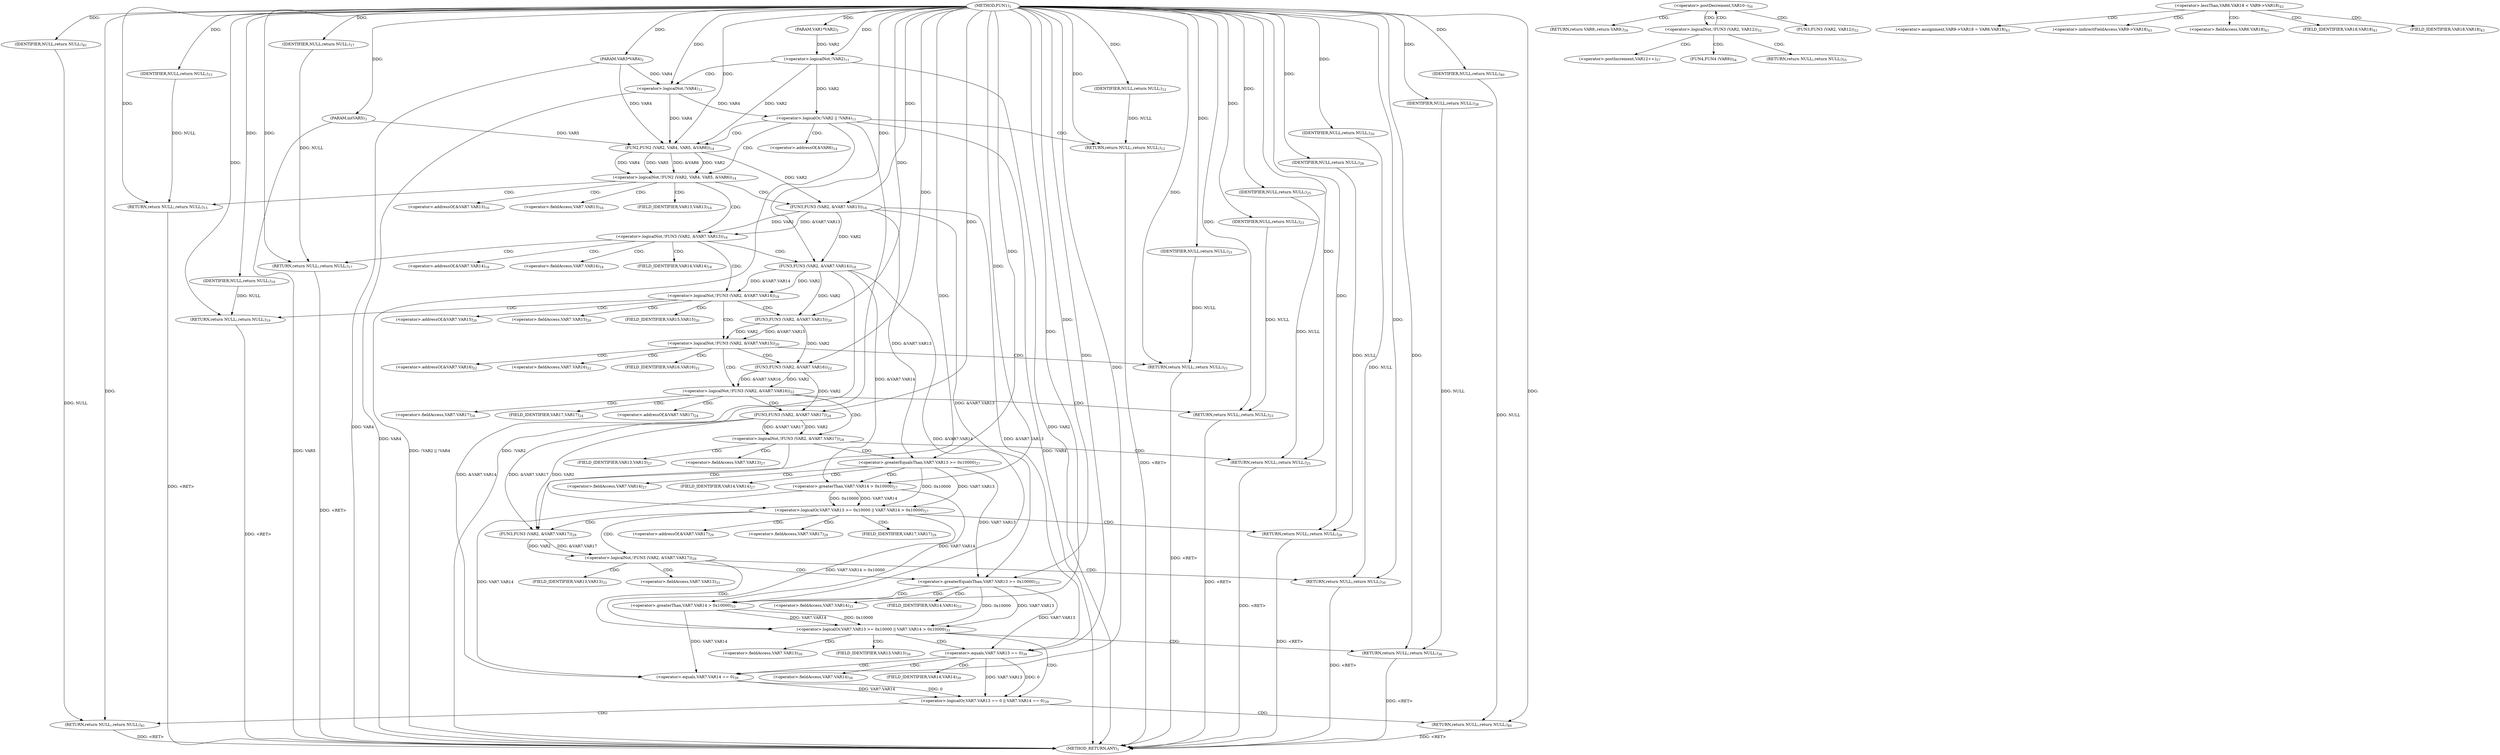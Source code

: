 digraph "FUN1" {  
"8" [label = <(METHOD,FUN1)<SUB>1</SUB>> ]
"227" [label = <(METHOD_RETURN,ANY)<SUB>1</SUB>> ]
"9" [label = <(PARAM,VAR1		*VAR2)<SUB>1</SUB>> ]
"10" [label = <(PARAM,VAR3	*VAR4)<SUB>2</SUB>> ]
"11" [label = <(PARAM,int			VAR5)<SUB>3</SUB>> ]
"149" [label = <(RETURN,return NULL;,return NULL;)<SUB>41</SUB>> ]
"19" [label = <(&lt;operator&gt;.logicalOr,!VAR2 || !VAR4)<SUB>11</SUB>> ]
"28" [label = <(&lt;operator&gt;.logicalNot,!FUN2 (VAR2, VAR4, VAR5, &amp;VAR6))<SUB>14</SUB>> ]
"39" [label = <(&lt;operator&gt;.logicalNot,!FUN3 (VAR2, &amp;VAR7.VAR13))<SUB>16</SUB>> ]
"50" [label = <(&lt;operator&gt;.logicalNot,!FUN3 (VAR2, &amp;VAR7.VAR14))<SUB>18</SUB>> ]
"61" [label = <(&lt;operator&gt;.logicalNot,!FUN3 (VAR2, &amp;VAR7.VAR15))<SUB>20</SUB>> ]
"72" [label = <(&lt;operator&gt;.logicalNot,!FUN3 (VAR2, &amp;VAR7.VAR16))<SUB>22</SUB>> ]
"83" [label = <(&lt;operator&gt;.logicalNot,!FUN3 (VAR2, &amp;VAR7.VAR17))<SUB>24</SUB>> ]
"94" [label = <(&lt;operator&gt;.logicalOr,VAR7.VAR13 &gt;= 0x10000 || VAR7.VAR14 &gt; 0x10000)<SUB>27</SUB>> ]
"109" [label = <(&lt;operator&gt;.logicalNot,!FUN3 (VAR2, &amp;VAR7.VAR17))<SUB>29</SUB>> ]
"120" [label = <(&lt;operator&gt;.logicalOr,VAR7.VAR13 &gt;= 0x10000 || VAR7.VAR14 &gt; 0x10000)<SUB>33</SUB>> ]
"135" [label = <(&lt;operator&gt;.logicalOr,VAR7.VAR13 == 0 || VAR7.VAR14 == 0)<SUB>39</SUB>> ]
"150" [label = <(IDENTIFIER,NULL,return NULL;)<SUB>41</SUB>> ]
"25" [label = <(RETURN,return NULL;,return NULL;)<SUB>12</SUB>> ]
"36" [label = <(RETURN,return NULL;,return NULL;)<SUB>15</SUB>> ]
"47" [label = <(RETURN,return NULL;,return NULL;)<SUB>17</SUB>> ]
"58" [label = <(RETURN,return NULL;,return NULL;)<SUB>19</SUB>> ]
"69" [label = <(RETURN,return NULL;,return NULL;)<SUB>21</SUB>> ]
"80" [label = <(RETURN,return NULL;,return NULL;)<SUB>23</SUB>> ]
"91" [label = <(RETURN,return NULL;,return NULL;)<SUB>25</SUB>> ]
"106" [label = <(RETURN,return NULL;,return NULL;)<SUB>28</SUB>> ]
"117" [label = <(RETURN,return NULL;,return NULL;)<SUB>30</SUB>> ]
"132" [label = <(RETURN,return NULL;,return NULL;)<SUB>38</SUB>> ]
"147" [label = <(RETURN,return NULL;,return NULL;)<SUB>40</SUB>> ]
"20" [label = <(&lt;operator&gt;.logicalNot,!VAR2)<SUB>11</SUB>> ]
"22" [label = <(&lt;operator&gt;.logicalNot,!VAR4)<SUB>11</SUB>> ]
"26" [label = <(IDENTIFIER,NULL,return NULL;)<SUB>12</SUB>> ]
"29" [label = <(FUN2,FUN2 (VAR2, VAR4, VAR5, &amp;VAR6))<SUB>14</SUB>> ]
"37" [label = <(IDENTIFIER,NULL,return NULL;)<SUB>15</SUB>> ]
"40" [label = <(FUN3,FUN3 (VAR2, &amp;VAR7.VAR13))<SUB>16</SUB>> ]
"48" [label = <(IDENTIFIER,NULL,return NULL;)<SUB>17</SUB>> ]
"51" [label = <(FUN3,FUN3 (VAR2, &amp;VAR7.VAR14))<SUB>18</SUB>> ]
"59" [label = <(IDENTIFIER,NULL,return NULL;)<SUB>19</SUB>> ]
"62" [label = <(FUN3,FUN3 (VAR2, &amp;VAR7.VAR15))<SUB>20</SUB>> ]
"70" [label = <(IDENTIFIER,NULL,return NULL;)<SUB>21</SUB>> ]
"73" [label = <(FUN3,FUN3 (VAR2, &amp;VAR7.VAR16))<SUB>22</SUB>> ]
"81" [label = <(IDENTIFIER,NULL,return NULL;)<SUB>23</SUB>> ]
"84" [label = <(FUN3,FUN3 (VAR2, &amp;VAR7.VAR17))<SUB>24</SUB>> ]
"92" [label = <(IDENTIFIER,NULL,return NULL;)<SUB>25</SUB>> ]
"95" [label = <(&lt;operator&gt;.greaterEqualsThan,VAR7.VAR13 &gt;= 0x10000)<SUB>27</SUB>> ]
"100" [label = <(&lt;operator&gt;.greaterThan,VAR7.VAR14 &gt; 0x10000)<SUB>27</SUB>> ]
"107" [label = <(IDENTIFIER,NULL,return NULL;)<SUB>28</SUB>> ]
"110" [label = <(FUN3,FUN3 (VAR2, &amp;VAR7.VAR17))<SUB>29</SUB>> ]
"118" [label = <(IDENTIFIER,NULL,return NULL;)<SUB>30</SUB>> ]
"121" [label = <(&lt;operator&gt;.greaterEqualsThan,VAR7.VAR13 &gt;= 0x10000)<SUB>33</SUB>> ]
"126" [label = <(&lt;operator&gt;.greaterThan,VAR7.VAR14 &gt; 0x10000)<SUB>33</SUB>> ]
"133" [label = <(IDENTIFIER,NULL,return NULL;)<SUB>38</SUB>> ]
"136" [label = <(&lt;operator&gt;.equals,VAR7.VAR13 == 0)<SUB>39</SUB>> ]
"141" [label = <(&lt;operator&gt;.equals,VAR7.VAR14 == 0)<SUB>39</SUB>> ]
"148" [label = <(IDENTIFIER,NULL,return NULL;)<SUB>40</SUB>> ]
"225" [label = <(RETURN,return VAR9;,return VAR9;)<SUB>59</SUB>> ]
"152" [label = <(&lt;operator&gt;.lessThan,VAR6.VAR18 &lt; VAR9-&gt;VAR18)<SUB>42</SUB>> ]
"210" [label = <(&lt;operator&gt;.postDecrement,VAR10--)<SUB>50</SUB>> ]
"160" [label = <(&lt;operator&gt;.assignment,VAR9-&gt;VAR18 = VAR6.VAR18)<SUB>43</SUB>> ]
"223" [label = <(&lt;operator&gt;.postIncrement,VAR12++)<SUB>57</SUB>> ]
"33" [label = <(&lt;operator&gt;.addressOf,&amp;VAR6)<SUB>14</SUB>> ]
"42" [label = <(&lt;operator&gt;.addressOf,&amp;VAR7.VAR13)<SUB>16</SUB>> ]
"53" [label = <(&lt;operator&gt;.addressOf,&amp;VAR7.VAR14)<SUB>18</SUB>> ]
"64" [label = <(&lt;operator&gt;.addressOf,&amp;VAR7.VAR15)<SUB>20</SUB>> ]
"75" [label = <(&lt;operator&gt;.addressOf,&amp;VAR7.VAR16)<SUB>22</SUB>> ]
"86" [label = <(&lt;operator&gt;.addressOf,&amp;VAR7.VAR17)<SUB>24</SUB>> ]
"96" [label = <(&lt;operator&gt;.fieldAccess,VAR7.VAR13)<SUB>27</SUB>> ]
"101" [label = <(&lt;operator&gt;.fieldAccess,VAR7.VAR14)<SUB>27</SUB>> ]
"112" [label = <(&lt;operator&gt;.addressOf,&amp;VAR7.VAR17)<SUB>29</SUB>> ]
"122" [label = <(&lt;operator&gt;.fieldAccess,VAR7.VAR13)<SUB>33</SUB>> ]
"127" [label = <(&lt;operator&gt;.fieldAccess,VAR7.VAR14)<SUB>33</SUB>> ]
"137" [label = <(&lt;operator&gt;.fieldAccess,VAR7.VAR13)<SUB>39</SUB>> ]
"142" [label = <(&lt;operator&gt;.fieldAccess,VAR7.VAR14)<SUB>39</SUB>> ]
"161" [label = <(&lt;operator&gt;.indirectFieldAccess,VAR9-&gt;VAR18)<SUB>43</SUB>> ]
"164" [label = <(&lt;operator&gt;.fieldAccess,VAR6.VAR18)<SUB>43</SUB>> ]
"214" [label = <(&lt;operator&gt;.logicalNot,!FUN3 (VAR2, VAR12))<SUB>52</SUB>> ]
"43" [label = <(&lt;operator&gt;.fieldAccess,VAR7.VAR13)<SUB>16</SUB>> ]
"54" [label = <(&lt;operator&gt;.fieldAccess,VAR7.VAR14)<SUB>18</SUB>> ]
"65" [label = <(&lt;operator&gt;.fieldAccess,VAR7.VAR15)<SUB>20</SUB>> ]
"76" [label = <(&lt;operator&gt;.fieldAccess,VAR7.VAR16)<SUB>22</SUB>> ]
"87" [label = <(&lt;operator&gt;.fieldAccess,VAR7.VAR17)<SUB>24</SUB>> ]
"98" [label = <(FIELD_IDENTIFIER,VAR13,VAR13)<SUB>27</SUB>> ]
"103" [label = <(FIELD_IDENTIFIER,VAR14,VAR14)<SUB>27</SUB>> ]
"113" [label = <(&lt;operator&gt;.fieldAccess,VAR7.VAR17)<SUB>29</SUB>> ]
"124" [label = <(FIELD_IDENTIFIER,VAR13,VAR13)<SUB>33</SUB>> ]
"129" [label = <(FIELD_IDENTIFIER,VAR14,VAR14)<SUB>33</SUB>> ]
"139" [label = <(FIELD_IDENTIFIER,VAR13,VAR13)<SUB>39</SUB>> ]
"144" [label = <(FIELD_IDENTIFIER,VAR14,VAR14)<SUB>39</SUB>> ]
"163" [label = <(FIELD_IDENTIFIER,VAR18,VAR18)<SUB>43</SUB>> ]
"166" [label = <(FIELD_IDENTIFIER,VAR18,VAR18)<SUB>43</SUB>> ]
"215" [label = <(FUN3,FUN3 (VAR2, VAR12))<SUB>52</SUB>> ]
"219" [label = <(FUN4,FUN4 (VAR9))<SUB>54</SUB>> ]
"221" [label = <(RETURN,return NULL;,return NULL;)<SUB>55</SUB>> ]
"45" [label = <(FIELD_IDENTIFIER,VAR13,VAR13)<SUB>16</SUB>> ]
"56" [label = <(FIELD_IDENTIFIER,VAR14,VAR14)<SUB>18</SUB>> ]
"67" [label = <(FIELD_IDENTIFIER,VAR15,VAR15)<SUB>20</SUB>> ]
"78" [label = <(FIELD_IDENTIFIER,VAR16,VAR16)<SUB>22</SUB>> ]
"89" [label = <(FIELD_IDENTIFIER,VAR17,VAR17)<SUB>24</SUB>> ]
"115" [label = <(FIELD_IDENTIFIER,VAR17,VAR17)<SUB>29</SUB>> ]
  "47" -> "227"  [ label = "DDG: &lt;RET&gt;"] 
  "58" -> "227"  [ label = "DDG: &lt;RET&gt;"] 
  "36" -> "227"  [ label = "DDG: &lt;RET&gt;"] 
  "106" -> "227"  [ label = "DDG: &lt;RET&gt;"] 
  "91" -> "227"  [ label = "DDG: &lt;RET&gt;"] 
  "147" -> "227"  [ label = "DDG: &lt;RET&gt;"] 
  "117" -> "227"  [ label = "DDG: &lt;RET&gt;"] 
  "25" -> "227"  [ label = "DDG: &lt;RET&gt;"] 
  "132" -> "227"  [ label = "DDG: &lt;RET&gt;"] 
  "149" -> "227"  [ label = "DDG: &lt;RET&gt;"] 
  "80" -> "227"  [ label = "DDG: &lt;RET&gt;"] 
  "69" -> "227"  [ label = "DDG: &lt;RET&gt;"] 
  "10" -> "227"  [ label = "DDG: VAR4"] 
  "11" -> "227"  [ label = "DDG: VAR5"] 
  "20" -> "227"  [ label = "DDG: VAR2"] 
  "19" -> "227"  [ label = "DDG: !VAR2"] 
  "22" -> "227"  [ label = "DDG: VAR4"] 
  "19" -> "227"  [ label = "DDG: !VAR4"] 
  "19" -> "227"  [ label = "DDG: !VAR2 || !VAR4"] 
  "8" -> "9"  [ label = "DDG: "] 
  "8" -> "10"  [ label = "DDG: "] 
  "8" -> "11"  [ label = "DDG: "] 
  "150" -> "149"  [ label = "DDG: NULL"] 
  "8" -> "149"  [ label = "DDG: "] 
  "8" -> "150"  [ label = "DDG: "] 
  "20" -> "19"  [ label = "DDG: VAR2"] 
  "22" -> "19"  [ label = "DDG: VAR4"] 
  "26" -> "25"  [ label = "DDG: NULL"] 
  "8" -> "25"  [ label = "DDG: "] 
  "29" -> "28"  [ label = "DDG: VAR2"] 
  "29" -> "28"  [ label = "DDG: VAR4"] 
  "29" -> "28"  [ label = "DDG: VAR5"] 
  "29" -> "28"  [ label = "DDG: &amp;VAR6"] 
  "37" -> "36"  [ label = "DDG: NULL"] 
  "8" -> "36"  [ label = "DDG: "] 
  "40" -> "39"  [ label = "DDG: VAR2"] 
  "40" -> "39"  [ label = "DDG: &amp;VAR7.VAR13"] 
  "48" -> "47"  [ label = "DDG: NULL"] 
  "8" -> "47"  [ label = "DDG: "] 
  "51" -> "50"  [ label = "DDG: VAR2"] 
  "51" -> "50"  [ label = "DDG: &amp;VAR7.VAR14"] 
  "59" -> "58"  [ label = "DDG: NULL"] 
  "8" -> "58"  [ label = "DDG: "] 
  "62" -> "61"  [ label = "DDG: VAR2"] 
  "62" -> "61"  [ label = "DDG: &amp;VAR7.VAR15"] 
  "70" -> "69"  [ label = "DDG: NULL"] 
  "8" -> "69"  [ label = "DDG: "] 
  "73" -> "72"  [ label = "DDG: VAR2"] 
  "73" -> "72"  [ label = "DDG: &amp;VAR7.VAR16"] 
  "81" -> "80"  [ label = "DDG: NULL"] 
  "8" -> "80"  [ label = "DDG: "] 
  "84" -> "83"  [ label = "DDG: VAR2"] 
  "84" -> "83"  [ label = "DDG: &amp;VAR7.VAR17"] 
  "92" -> "91"  [ label = "DDG: NULL"] 
  "8" -> "91"  [ label = "DDG: "] 
  "95" -> "94"  [ label = "DDG: VAR7.VAR13"] 
  "95" -> "94"  [ label = "DDG: 0x10000"] 
  "100" -> "94"  [ label = "DDG: VAR7.VAR14"] 
  "100" -> "94"  [ label = "DDG: 0x10000"] 
  "107" -> "106"  [ label = "DDG: NULL"] 
  "8" -> "106"  [ label = "DDG: "] 
  "110" -> "109"  [ label = "DDG: VAR2"] 
  "110" -> "109"  [ label = "DDG: &amp;VAR7.VAR17"] 
  "118" -> "117"  [ label = "DDG: NULL"] 
  "8" -> "117"  [ label = "DDG: "] 
  "121" -> "120"  [ label = "DDG: VAR7.VAR13"] 
  "121" -> "120"  [ label = "DDG: 0x10000"] 
  "126" -> "120"  [ label = "DDG: VAR7.VAR14"] 
  "126" -> "120"  [ label = "DDG: 0x10000"] 
  "94" -> "120"  [ label = "DDG: VAR7.VAR14 &gt; 0x10000"] 
  "133" -> "132"  [ label = "DDG: NULL"] 
  "8" -> "132"  [ label = "DDG: "] 
  "136" -> "135"  [ label = "DDG: VAR7.VAR13"] 
  "136" -> "135"  [ label = "DDG: 0"] 
  "141" -> "135"  [ label = "DDG: VAR7.VAR14"] 
  "141" -> "135"  [ label = "DDG: 0"] 
  "148" -> "147"  [ label = "DDG: NULL"] 
  "8" -> "147"  [ label = "DDG: "] 
  "9" -> "20"  [ label = "DDG: VAR2"] 
  "8" -> "20"  [ label = "DDG: "] 
  "10" -> "22"  [ label = "DDG: VAR4"] 
  "8" -> "22"  [ label = "DDG: "] 
  "8" -> "26"  [ label = "DDG: "] 
  "20" -> "29"  [ label = "DDG: VAR2"] 
  "8" -> "29"  [ label = "DDG: "] 
  "10" -> "29"  [ label = "DDG: VAR4"] 
  "22" -> "29"  [ label = "DDG: VAR4"] 
  "11" -> "29"  [ label = "DDG: VAR5"] 
  "8" -> "37"  [ label = "DDG: "] 
  "29" -> "40"  [ label = "DDG: VAR2"] 
  "8" -> "40"  [ label = "DDG: "] 
  "8" -> "48"  [ label = "DDG: "] 
  "40" -> "51"  [ label = "DDG: VAR2"] 
  "8" -> "51"  [ label = "DDG: "] 
  "8" -> "59"  [ label = "DDG: "] 
  "51" -> "62"  [ label = "DDG: VAR2"] 
  "8" -> "62"  [ label = "DDG: "] 
  "8" -> "70"  [ label = "DDG: "] 
  "62" -> "73"  [ label = "DDG: VAR2"] 
  "8" -> "73"  [ label = "DDG: "] 
  "8" -> "81"  [ label = "DDG: "] 
  "73" -> "84"  [ label = "DDG: VAR2"] 
  "8" -> "84"  [ label = "DDG: "] 
  "8" -> "92"  [ label = "DDG: "] 
  "40" -> "95"  [ label = "DDG: &amp;VAR7.VAR13"] 
  "8" -> "95"  [ label = "DDG: "] 
  "51" -> "100"  [ label = "DDG: &amp;VAR7.VAR14"] 
  "8" -> "100"  [ label = "DDG: "] 
  "8" -> "107"  [ label = "DDG: "] 
  "84" -> "110"  [ label = "DDG: VAR2"] 
  "8" -> "110"  [ label = "DDG: "] 
  "84" -> "110"  [ label = "DDG: &amp;VAR7.VAR17"] 
  "8" -> "118"  [ label = "DDG: "] 
  "40" -> "121"  [ label = "DDG: &amp;VAR7.VAR13"] 
  "95" -> "121"  [ label = "DDG: VAR7.VAR13"] 
  "8" -> "121"  [ label = "DDG: "] 
  "51" -> "126"  [ label = "DDG: &amp;VAR7.VAR14"] 
  "100" -> "126"  [ label = "DDG: VAR7.VAR14"] 
  "8" -> "126"  [ label = "DDG: "] 
  "8" -> "133"  [ label = "DDG: "] 
  "40" -> "136"  [ label = "DDG: &amp;VAR7.VAR13"] 
  "121" -> "136"  [ label = "DDG: VAR7.VAR13"] 
  "8" -> "136"  [ label = "DDG: "] 
  "51" -> "141"  [ label = "DDG: &amp;VAR7.VAR14"] 
  "100" -> "141"  [ label = "DDG: VAR7.VAR14"] 
  "126" -> "141"  [ label = "DDG: VAR7.VAR14"] 
  "8" -> "141"  [ label = "DDG: "] 
  "8" -> "148"  [ label = "DDG: "] 
  "19" -> "25"  [ label = "CDG: "] 
  "19" -> "33"  [ label = "CDG: "] 
  "19" -> "28"  [ label = "CDG: "] 
  "19" -> "29"  [ label = "CDG: "] 
  "28" -> "42"  [ label = "CDG: "] 
  "28" -> "40"  [ label = "CDG: "] 
  "28" -> "43"  [ label = "CDG: "] 
  "28" -> "36"  [ label = "CDG: "] 
  "28" -> "45"  [ label = "CDG: "] 
  "28" -> "39"  [ label = "CDG: "] 
  "39" -> "51"  [ label = "CDG: "] 
  "39" -> "56"  [ label = "CDG: "] 
  "39" -> "50"  [ label = "CDG: "] 
  "39" -> "54"  [ label = "CDG: "] 
  "39" -> "47"  [ label = "CDG: "] 
  "39" -> "53"  [ label = "CDG: "] 
  "50" -> "64"  [ label = "CDG: "] 
  "50" -> "67"  [ label = "CDG: "] 
  "50" -> "58"  [ label = "CDG: "] 
  "50" -> "61"  [ label = "CDG: "] 
  "50" -> "65"  [ label = "CDG: "] 
  "50" -> "62"  [ label = "CDG: "] 
  "61" -> "73"  [ label = "CDG: "] 
  "61" -> "75"  [ label = "CDG: "] 
  "61" -> "69"  [ label = "CDG: "] 
  "61" -> "76"  [ label = "CDG: "] 
  "61" -> "72"  [ label = "CDG: "] 
  "61" -> "78"  [ label = "CDG: "] 
  "72" -> "84"  [ label = "CDG: "] 
  "72" -> "87"  [ label = "CDG: "] 
  "72" -> "80"  [ label = "CDG: "] 
  "72" -> "86"  [ label = "CDG: "] 
  "72" -> "89"  [ label = "CDG: "] 
  "72" -> "83"  [ label = "CDG: "] 
  "83" -> "94"  [ label = "CDG: "] 
  "83" -> "96"  [ label = "CDG: "] 
  "83" -> "98"  [ label = "CDG: "] 
  "83" -> "95"  [ label = "CDG: "] 
  "83" -> "91"  [ label = "CDG: "] 
  "94" -> "115"  [ label = "CDG: "] 
  "94" -> "113"  [ label = "CDG: "] 
  "94" -> "112"  [ label = "CDG: "] 
  "94" -> "106"  [ label = "CDG: "] 
  "94" -> "110"  [ label = "CDG: "] 
  "94" -> "109"  [ label = "CDG: "] 
  "109" -> "120"  [ label = "CDG: "] 
  "109" -> "121"  [ label = "CDG: "] 
  "109" -> "122"  [ label = "CDG: "] 
  "109" -> "117"  [ label = "CDG: "] 
  "109" -> "124"  [ label = "CDG: "] 
  "120" -> "136"  [ label = "CDG: "] 
  "120" -> "132"  [ label = "CDG: "] 
  "120" -> "137"  [ label = "CDG: "] 
  "120" -> "139"  [ label = "CDG: "] 
  "120" -> "135"  [ label = "CDG: "] 
  "135" -> "149"  [ label = "CDG: "] 
  "135" -> "147"  [ label = "CDG: "] 
  "152" -> "161"  [ label = "CDG: "] 
  "152" -> "163"  [ label = "CDG: "] 
  "152" -> "164"  [ label = "CDG: "] 
  "152" -> "160"  [ label = "CDG: "] 
  "152" -> "166"  [ label = "CDG: "] 
  "210" -> "214"  [ label = "CDG: "] 
  "210" -> "225"  [ label = "CDG: "] 
  "210" -> "215"  [ label = "CDG: "] 
  "20" -> "22"  [ label = "CDG: "] 
  "95" -> "103"  [ label = "CDG: "] 
  "95" -> "101"  [ label = "CDG: "] 
  "95" -> "100"  [ label = "CDG: "] 
  "121" -> "129"  [ label = "CDG: "] 
  "121" -> "127"  [ label = "CDG: "] 
  "121" -> "126"  [ label = "CDG: "] 
  "136" -> "144"  [ label = "CDG: "] 
  "136" -> "141"  [ label = "CDG: "] 
  "136" -> "142"  [ label = "CDG: "] 
  "214" -> "223"  [ label = "CDG: "] 
  "214" -> "221"  [ label = "CDG: "] 
  "214" -> "210"  [ label = "CDG: "] 
  "214" -> "219"  [ label = "CDG: "] 
}
